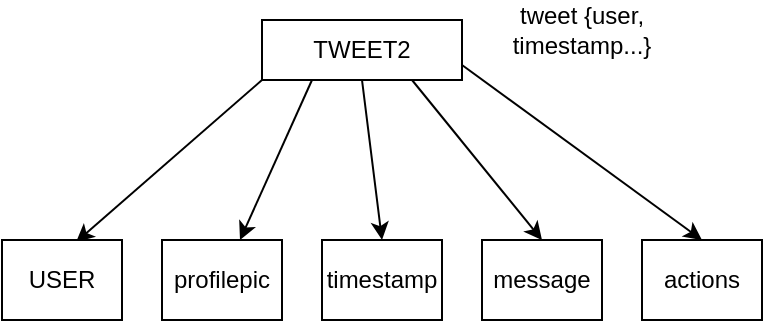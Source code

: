 <mxfile>
    <diagram id="UUeLx1k4PO-WWkDL8hod" name="Page-1">
        <mxGraphModel dx="425" dy="490" grid="1" gridSize="10" guides="1" tooltips="1" connect="1" arrows="1" fold="1" page="1" pageScale="1" pageWidth="827" pageHeight="1169" math="0" shadow="0">
            <root>
                <mxCell id="0"/>
                <mxCell id="1" parent="0"/>
                <mxCell id="8" style="edgeStyle=none;html=1;exitX=0;exitY=1;exitDx=0;exitDy=0;entryX=0.617;entryY=0.025;entryDx=0;entryDy=0;entryPerimeter=0;" edge="1" parent="1" source="2" target="3">
                    <mxGeometry relative="1" as="geometry"/>
                </mxCell>
                <mxCell id="9" style="edgeStyle=none;html=1;exitX=0.5;exitY=1;exitDx=0;exitDy=0;entryX=0.5;entryY=0;entryDx=0;entryDy=0;" edge="1" parent="1" source="2" target="5">
                    <mxGeometry relative="1" as="geometry"/>
                </mxCell>
                <mxCell id="10" style="edgeStyle=none;html=1;exitX=0.75;exitY=1;exitDx=0;exitDy=0;entryX=0.5;entryY=0;entryDx=0;entryDy=0;" edge="1" parent="1" source="2" target="6">
                    <mxGeometry relative="1" as="geometry"/>
                </mxCell>
                <mxCell id="11" style="edgeStyle=none;html=1;exitX=1;exitY=0.75;exitDx=0;exitDy=0;entryX=0.5;entryY=0;entryDx=0;entryDy=0;" edge="1" parent="1" source="2" target="7">
                    <mxGeometry relative="1" as="geometry"/>
                </mxCell>
                <mxCell id="12" style="edgeStyle=none;html=1;exitX=0.25;exitY=1;exitDx=0;exitDy=0;" edge="1" parent="1" source="2" target="4">
                    <mxGeometry relative="1" as="geometry"/>
                </mxCell>
                <mxCell id="2" value="TWEET2" style="rounded=0;whiteSpace=wrap;html=1;" vertex="1" parent="1">
                    <mxGeometry x="160" y="40" width="100" height="30" as="geometry"/>
                </mxCell>
                <mxCell id="3" value="USER" style="rounded=0;whiteSpace=wrap;html=1;" vertex="1" parent="1">
                    <mxGeometry x="30" y="150" width="60" height="40" as="geometry"/>
                </mxCell>
                <mxCell id="4" value="profilepic" style="rounded=0;whiteSpace=wrap;html=1;" vertex="1" parent="1">
                    <mxGeometry x="110" y="150" width="60" height="40" as="geometry"/>
                </mxCell>
                <mxCell id="5" value="timestamp" style="rounded=0;whiteSpace=wrap;html=1;" vertex="1" parent="1">
                    <mxGeometry x="190" y="150" width="60" height="40" as="geometry"/>
                </mxCell>
                <mxCell id="6" value="message" style="rounded=0;whiteSpace=wrap;html=1;" vertex="1" parent="1">
                    <mxGeometry x="270" y="150" width="60" height="40" as="geometry"/>
                </mxCell>
                <mxCell id="7" value="actions" style="rounded=0;whiteSpace=wrap;html=1;" vertex="1" parent="1">
                    <mxGeometry x="350" y="150" width="60" height="40" as="geometry"/>
                </mxCell>
                <mxCell id="13" value="tweet {user, timestamp...}" style="text;html=1;strokeColor=none;fillColor=none;align=center;verticalAlign=middle;whiteSpace=wrap;rounded=0;" vertex="1" parent="1">
                    <mxGeometry x="290" y="30" width="60" height="30" as="geometry"/>
                </mxCell>
            </root>
        </mxGraphModel>
    </diagram>
</mxfile>
